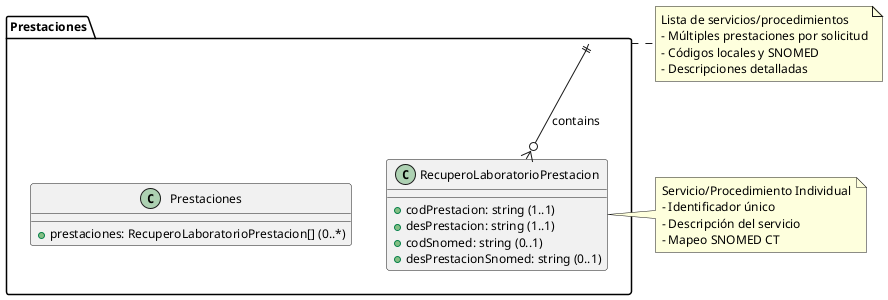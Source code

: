 @startuml Prestaciones
skinparam backgroundColor white
skinparam defaultFontName Arial
skinparam defaultFontSize 12

package "Prestaciones" {
  class Prestaciones {
    + prestaciones: RecuperoLaboratorioPrestacion[] (0..*)
  }
  
  class RecuperoLaboratorioPrestacion {
    + codPrestacion: string (1..1)
    + desPrestacion: string (1..1)
    + codSnomed: string (0..1)
    + desPrestacionSnomed: string (0..1)
  }
}

Prestaciones ||--o{ RecuperoLaboratorioPrestacion : contains

note right of Prestaciones
  Lista de servicios/procedimientos
  - Múltiples prestaciones por solicitud
  - Códigos locales y SNOMED
  - Descripciones detalladas
end note

note right of RecuperoLaboratorioPrestacion
  Servicio/Procedimiento Individual
  - Identificador único
  - Descripción del servicio
  - Mapeo SNOMED CT
end note

@enduml 